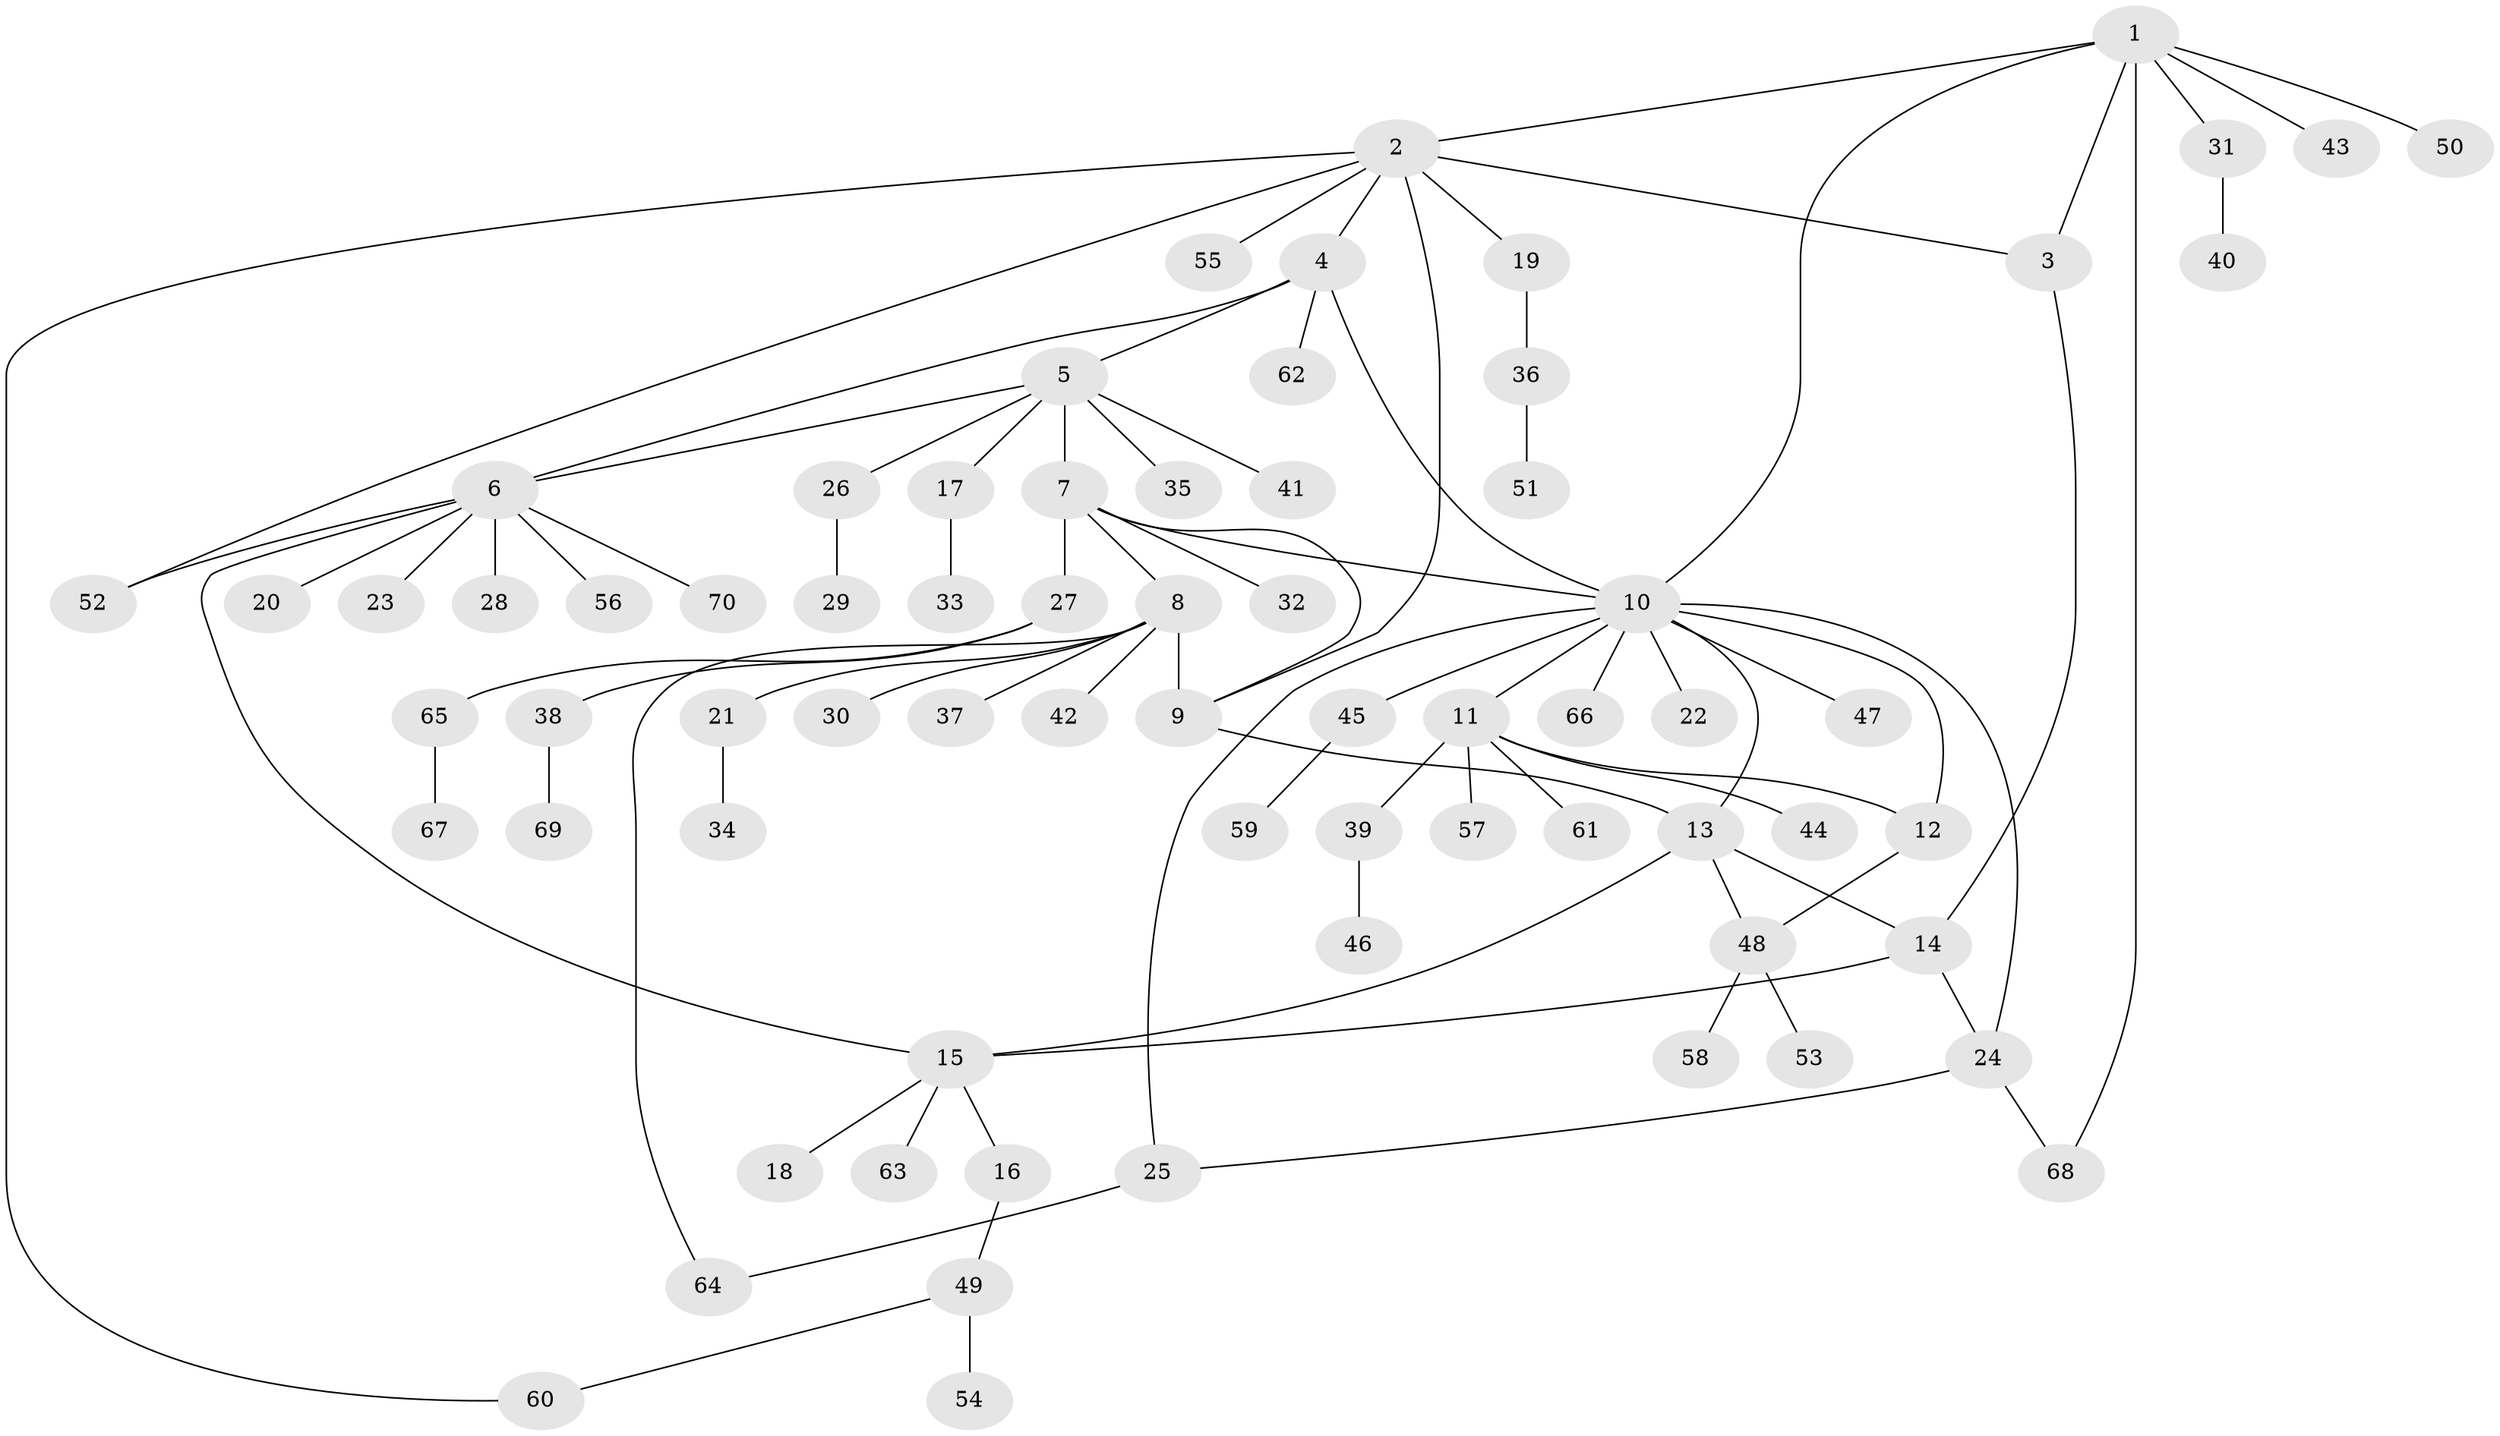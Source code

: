 // Generated by graph-tools (version 1.1) at 2025/26/03/09/25 03:26:49]
// undirected, 70 vertices, 87 edges
graph export_dot {
graph [start="1"]
  node [color=gray90,style=filled];
  1;
  2;
  3;
  4;
  5;
  6;
  7;
  8;
  9;
  10;
  11;
  12;
  13;
  14;
  15;
  16;
  17;
  18;
  19;
  20;
  21;
  22;
  23;
  24;
  25;
  26;
  27;
  28;
  29;
  30;
  31;
  32;
  33;
  34;
  35;
  36;
  37;
  38;
  39;
  40;
  41;
  42;
  43;
  44;
  45;
  46;
  47;
  48;
  49;
  50;
  51;
  52;
  53;
  54;
  55;
  56;
  57;
  58;
  59;
  60;
  61;
  62;
  63;
  64;
  65;
  66;
  67;
  68;
  69;
  70;
  1 -- 2;
  1 -- 3;
  1 -- 10;
  1 -- 31;
  1 -- 43;
  1 -- 50;
  1 -- 68;
  2 -- 3;
  2 -- 4;
  2 -- 9;
  2 -- 19;
  2 -- 52;
  2 -- 55;
  2 -- 60;
  3 -- 14;
  4 -- 5;
  4 -- 6;
  4 -- 10;
  4 -- 62;
  5 -- 6;
  5 -- 7;
  5 -- 17;
  5 -- 26;
  5 -- 35;
  5 -- 41;
  6 -- 15;
  6 -- 20;
  6 -- 23;
  6 -- 28;
  6 -- 52;
  6 -- 56;
  6 -- 70;
  7 -- 8;
  7 -- 9;
  7 -- 10;
  7 -- 27;
  7 -- 32;
  8 -- 9;
  8 -- 21;
  8 -- 30;
  8 -- 37;
  8 -- 42;
  8 -- 64;
  9 -- 13;
  10 -- 11;
  10 -- 12;
  10 -- 13;
  10 -- 22;
  10 -- 24;
  10 -- 25;
  10 -- 45;
  10 -- 47;
  10 -- 66;
  11 -- 12;
  11 -- 39;
  11 -- 44;
  11 -- 57;
  11 -- 61;
  12 -- 48;
  13 -- 14;
  13 -- 15;
  13 -- 48;
  14 -- 15;
  14 -- 24;
  15 -- 16;
  15 -- 18;
  15 -- 63;
  16 -- 49;
  17 -- 33;
  19 -- 36;
  21 -- 34;
  24 -- 25;
  24 -- 68;
  25 -- 64;
  26 -- 29;
  27 -- 38;
  27 -- 65;
  31 -- 40;
  36 -- 51;
  38 -- 69;
  39 -- 46;
  45 -- 59;
  48 -- 53;
  48 -- 58;
  49 -- 54;
  49 -- 60;
  65 -- 67;
}
